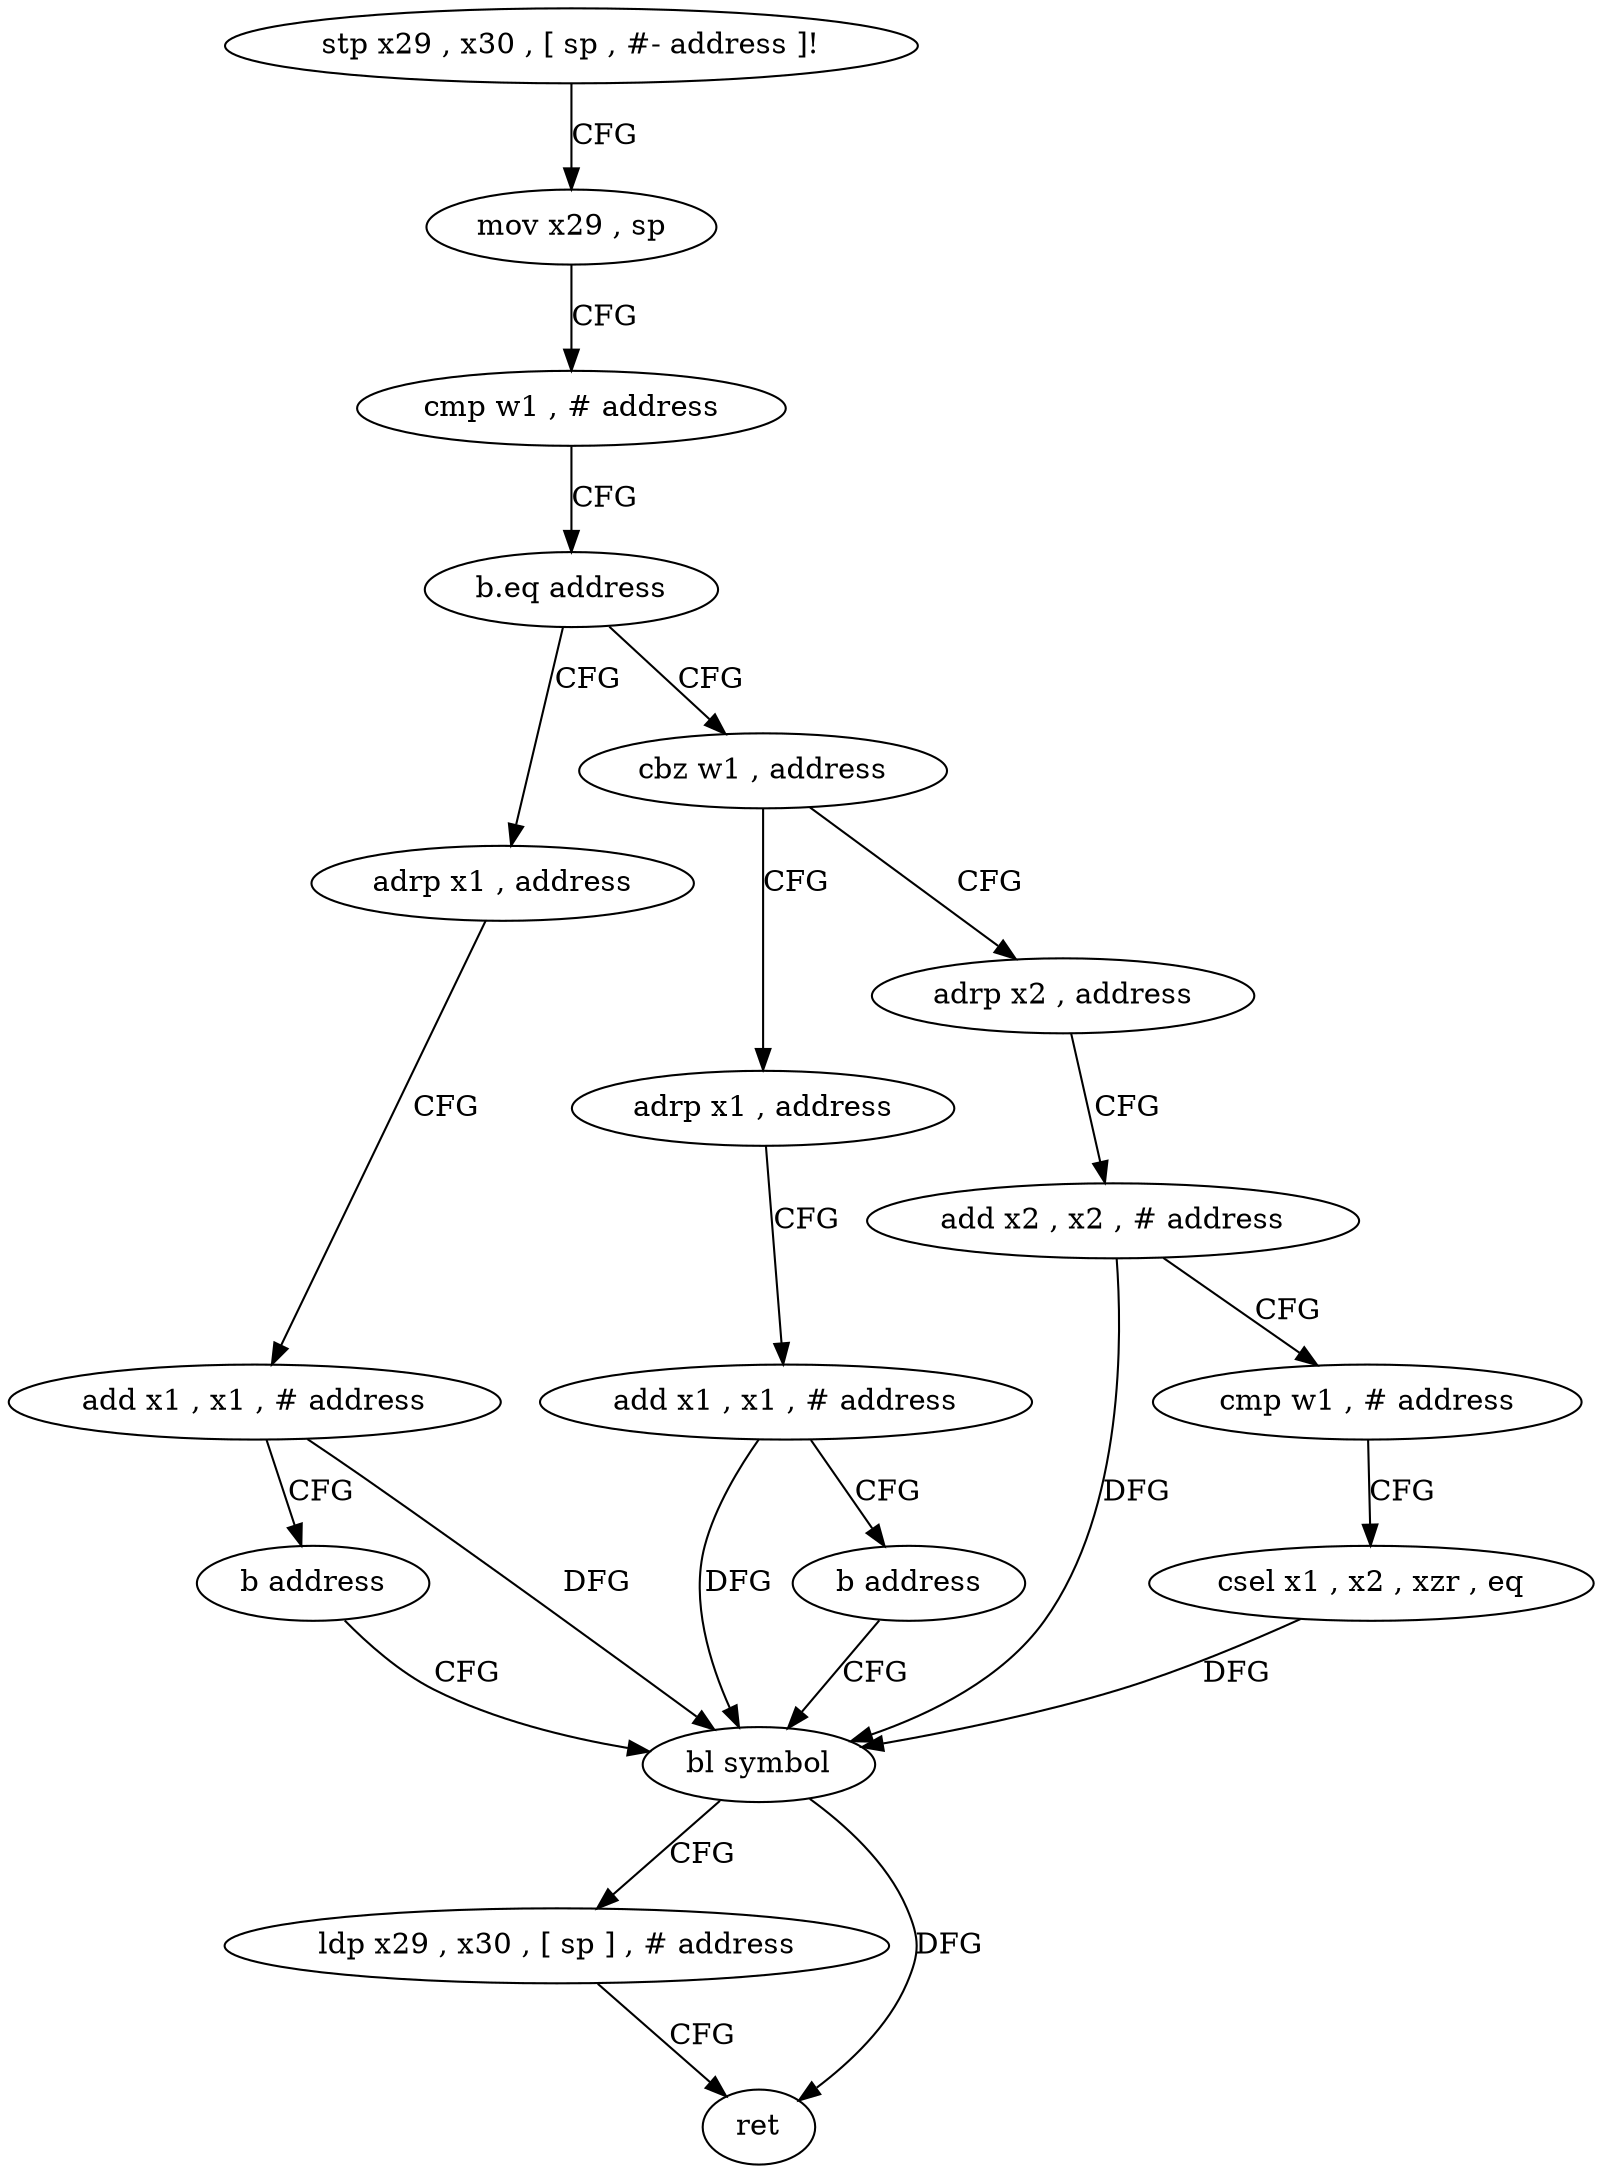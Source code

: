 digraph "func" {
"142224" [label = "stp x29 , x30 , [ sp , #- address ]!" ]
"142228" [label = "mov x29 , sp" ]
"142232" [label = "cmp w1 , # address" ]
"142236" [label = "b.eq address" ]
"142272" [label = "adrp x1 , address" ]
"142240" [label = "cbz w1 , address" ]
"142276" [label = "add x1 , x1 , # address" ]
"142280" [label = "b address" ]
"142260" [label = "bl symbol" ]
"142284" [label = "adrp x1 , address" ]
"142244" [label = "adrp x2 , address" ]
"142264" [label = "ldp x29 , x30 , [ sp ] , # address" ]
"142268" [label = "ret" ]
"142288" [label = "add x1 , x1 , # address" ]
"142292" [label = "b address" ]
"142248" [label = "add x2 , x2 , # address" ]
"142252" [label = "cmp w1 , # address" ]
"142256" [label = "csel x1 , x2 , xzr , eq" ]
"142224" -> "142228" [ label = "CFG" ]
"142228" -> "142232" [ label = "CFG" ]
"142232" -> "142236" [ label = "CFG" ]
"142236" -> "142272" [ label = "CFG" ]
"142236" -> "142240" [ label = "CFG" ]
"142272" -> "142276" [ label = "CFG" ]
"142240" -> "142284" [ label = "CFG" ]
"142240" -> "142244" [ label = "CFG" ]
"142276" -> "142280" [ label = "CFG" ]
"142276" -> "142260" [ label = "DFG" ]
"142280" -> "142260" [ label = "CFG" ]
"142260" -> "142264" [ label = "CFG" ]
"142260" -> "142268" [ label = "DFG" ]
"142284" -> "142288" [ label = "CFG" ]
"142244" -> "142248" [ label = "CFG" ]
"142264" -> "142268" [ label = "CFG" ]
"142288" -> "142292" [ label = "CFG" ]
"142288" -> "142260" [ label = "DFG" ]
"142292" -> "142260" [ label = "CFG" ]
"142248" -> "142252" [ label = "CFG" ]
"142248" -> "142260" [ label = "DFG" ]
"142252" -> "142256" [ label = "CFG" ]
"142256" -> "142260" [ label = "DFG" ]
}
